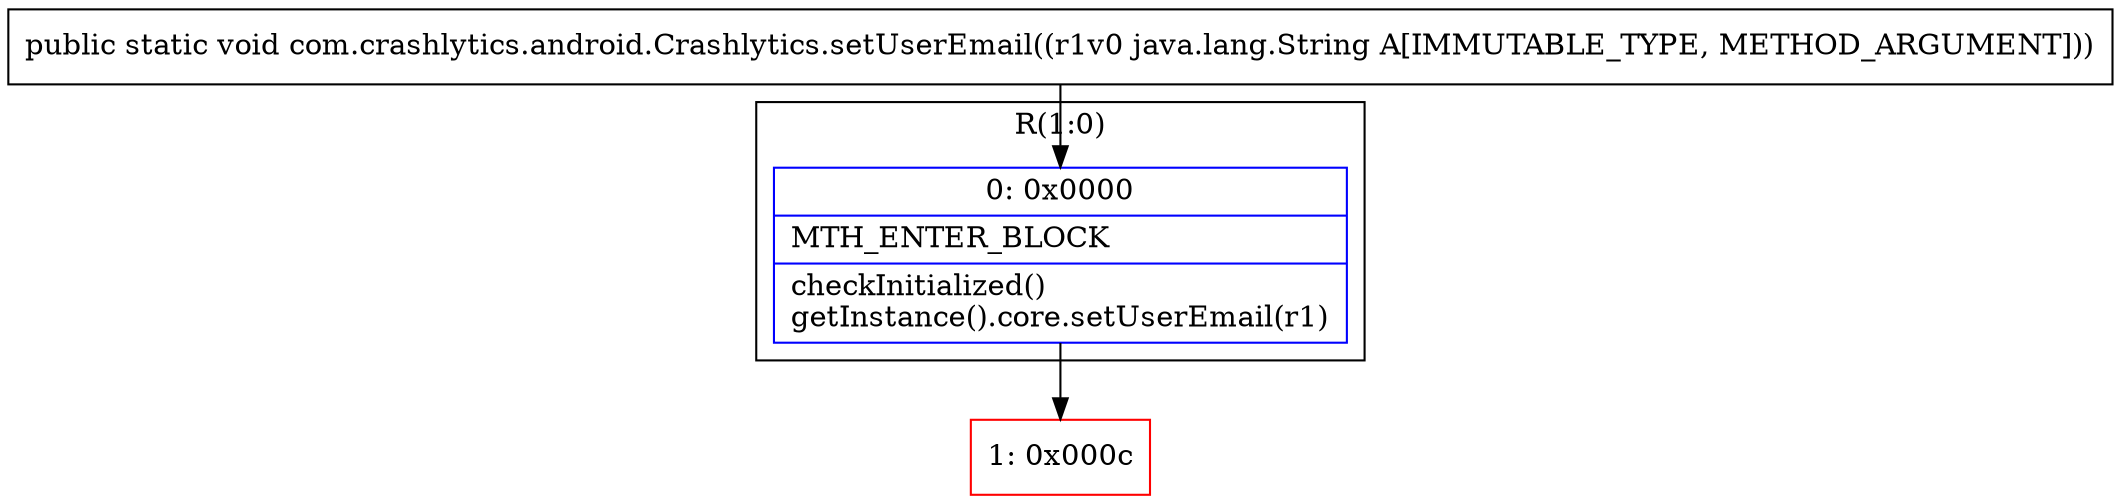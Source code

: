 digraph "CFG forcom.crashlytics.android.Crashlytics.setUserEmail(Ljava\/lang\/String;)V" {
subgraph cluster_Region_1330954603 {
label = "R(1:0)";
node [shape=record,color=blue];
Node_0 [shape=record,label="{0\:\ 0x0000|MTH_ENTER_BLOCK\l|checkInitialized()\lgetInstance().core.setUserEmail(r1)\l}"];
}
Node_1 [shape=record,color=red,label="{1\:\ 0x000c}"];
MethodNode[shape=record,label="{public static void com.crashlytics.android.Crashlytics.setUserEmail((r1v0 java.lang.String A[IMMUTABLE_TYPE, METHOD_ARGUMENT])) }"];
MethodNode -> Node_0;
Node_0 -> Node_1;
}

